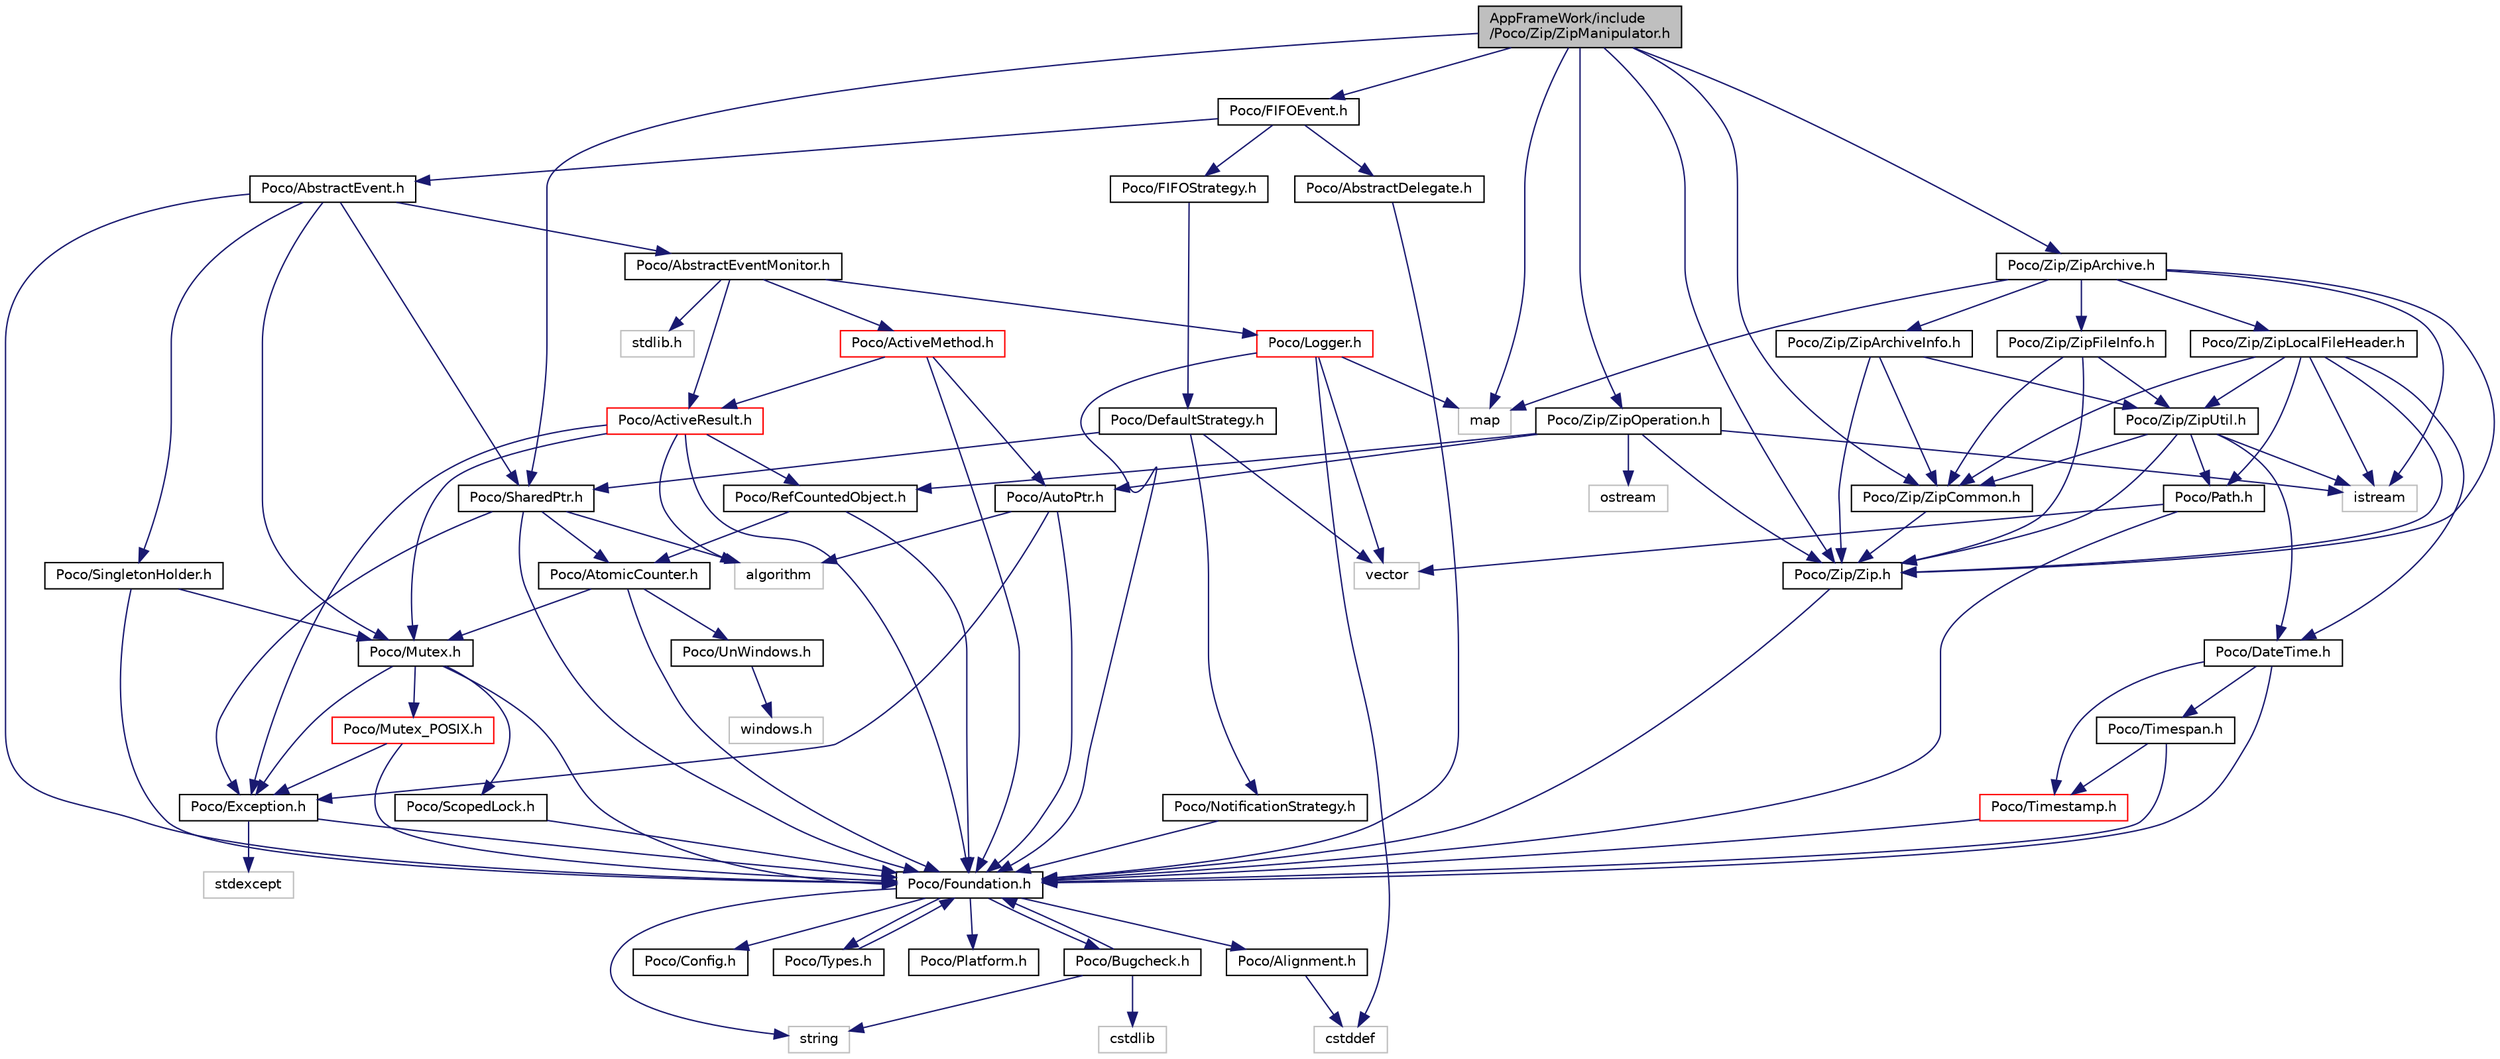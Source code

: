 digraph "AppFrameWork/include/Poco/Zip/ZipManipulator.h"
{
 // LATEX_PDF_SIZE
  edge [fontname="Helvetica",fontsize="10",labelfontname="Helvetica",labelfontsize="10"];
  node [fontname="Helvetica",fontsize="10",shape=record];
  Node1 [label="AppFrameWork/include\l/Poco/Zip/ZipManipulator.h",height=0.2,width=0.4,color="black", fillcolor="grey75", style="filled", fontcolor="black",tooltip=" "];
  Node1 -> Node2 [color="midnightblue",fontsize="10",style="solid",fontname="Helvetica"];
  Node2 [label="Poco/Zip/Zip.h",height=0.2,width=0.4,color="black", fillcolor="white", style="filled",URL="$Zip_8h.html",tooltip=" "];
  Node2 -> Node3 [color="midnightblue",fontsize="10",style="solid",fontname="Helvetica"];
  Node3 [label="Poco/Foundation.h",height=0.2,width=0.4,color="black", fillcolor="white", style="filled",URL="$Foundation_8h.html",tooltip=" "];
  Node3 -> Node4 [color="midnightblue",fontsize="10",style="solid",fontname="Helvetica"];
  Node4 [label="Poco/Config.h",height=0.2,width=0.4,color="black", fillcolor="white", style="filled",URL="$Config_8h.html",tooltip=" "];
  Node3 -> Node5 [color="midnightblue",fontsize="10",style="solid",fontname="Helvetica"];
  Node5 [label="Poco/Platform.h",height=0.2,width=0.4,color="black", fillcolor="white", style="filled",URL="$Platform_8h.html",tooltip=" "];
  Node3 -> Node6 [color="midnightblue",fontsize="10",style="solid",fontname="Helvetica"];
  Node6 [label="Poco/Alignment.h",height=0.2,width=0.4,color="black", fillcolor="white", style="filled",URL="$Alignment_8h.html",tooltip=" "];
  Node6 -> Node7 [color="midnightblue",fontsize="10",style="solid",fontname="Helvetica"];
  Node7 [label="cstddef",height=0.2,width=0.4,color="grey75", fillcolor="white", style="filled",tooltip=" "];
  Node3 -> Node8 [color="midnightblue",fontsize="10",style="solid",fontname="Helvetica"];
  Node8 [label="Poco/Bugcheck.h",height=0.2,width=0.4,color="black", fillcolor="white", style="filled",URL="$Bugcheck_8h.html",tooltip=" "];
  Node8 -> Node3 [color="midnightblue",fontsize="10",style="solid",fontname="Helvetica"];
  Node8 -> Node9 [color="midnightblue",fontsize="10",style="solid",fontname="Helvetica"];
  Node9 [label="string",height=0.2,width=0.4,color="grey75", fillcolor="white", style="filled",tooltip=" "];
  Node8 -> Node10 [color="midnightblue",fontsize="10",style="solid",fontname="Helvetica"];
  Node10 [label="cstdlib",height=0.2,width=0.4,color="grey75", fillcolor="white", style="filled",tooltip=" "];
  Node3 -> Node11 [color="midnightblue",fontsize="10",style="solid",fontname="Helvetica"];
  Node11 [label="Poco/Types.h",height=0.2,width=0.4,color="black", fillcolor="white", style="filled",URL="$Types_8h.html",tooltip=" "];
  Node11 -> Node3 [color="midnightblue",fontsize="10",style="solid",fontname="Helvetica"];
  Node3 -> Node9 [color="midnightblue",fontsize="10",style="solid",fontname="Helvetica"];
  Node1 -> Node12 [color="midnightblue",fontsize="10",style="solid",fontname="Helvetica"];
  Node12 [label="Poco/Zip/ZipArchive.h",height=0.2,width=0.4,color="black", fillcolor="white", style="filled",URL="$ZipArchive_8h.html",tooltip=" "];
  Node12 -> Node2 [color="midnightblue",fontsize="10",style="solid",fontname="Helvetica"];
  Node12 -> Node13 [color="midnightblue",fontsize="10",style="solid",fontname="Helvetica"];
  Node13 [label="Poco/Zip/ZipLocalFileHeader.h",height=0.2,width=0.4,color="black", fillcolor="white", style="filled",URL="$ZipLocalFileHeader_8h.html",tooltip=" "];
  Node13 -> Node2 [color="midnightblue",fontsize="10",style="solid",fontname="Helvetica"];
  Node13 -> Node14 [color="midnightblue",fontsize="10",style="solid",fontname="Helvetica"];
  Node14 [label="Poco/Zip/ZipUtil.h",height=0.2,width=0.4,color="black", fillcolor="white", style="filled",URL="$ZipUtil_8h.html",tooltip=" "];
  Node14 -> Node2 [color="midnightblue",fontsize="10",style="solid",fontname="Helvetica"];
  Node14 -> Node15 [color="midnightblue",fontsize="10",style="solid",fontname="Helvetica"];
  Node15 [label="Poco/Zip/ZipCommon.h",height=0.2,width=0.4,color="black", fillcolor="white", style="filled",URL="$ZipCommon_8h.html",tooltip=" "];
  Node15 -> Node2 [color="midnightblue",fontsize="10",style="solid",fontname="Helvetica"];
  Node14 -> Node16 [color="midnightblue",fontsize="10",style="solid",fontname="Helvetica"];
  Node16 [label="Poco/DateTime.h",height=0.2,width=0.4,color="black", fillcolor="white", style="filled",URL="$DateTime_8h.html",tooltip=" "];
  Node16 -> Node3 [color="midnightblue",fontsize="10",style="solid",fontname="Helvetica"];
  Node16 -> Node17 [color="midnightblue",fontsize="10",style="solid",fontname="Helvetica"];
  Node17 [label="Poco/Timestamp.h",height=0.2,width=0.4,color="red", fillcolor="white", style="filled",URL="$Timestamp_8h.html",tooltip=" "];
  Node17 -> Node3 [color="midnightblue",fontsize="10",style="solid",fontname="Helvetica"];
  Node16 -> Node19 [color="midnightblue",fontsize="10",style="solid",fontname="Helvetica"];
  Node19 [label="Poco/Timespan.h",height=0.2,width=0.4,color="black", fillcolor="white", style="filled",URL="$Timespan_8h.html",tooltip=" "];
  Node19 -> Node3 [color="midnightblue",fontsize="10",style="solid",fontname="Helvetica"];
  Node19 -> Node17 [color="midnightblue",fontsize="10",style="solid",fontname="Helvetica"];
  Node14 -> Node20 [color="midnightblue",fontsize="10",style="solid",fontname="Helvetica"];
  Node20 [label="Poco/Path.h",height=0.2,width=0.4,color="black", fillcolor="white", style="filled",URL="$Path_8h.html",tooltip=" "];
  Node20 -> Node3 [color="midnightblue",fontsize="10",style="solid",fontname="Helvetica"];
  Node20 -> Node21 [color="midnightblue",fontsize="10",style="solid",fontname="Helvetica"];
  Node21 [label="vector",height=0.2,width=0.4,color="grey75", fillcolor="white", style="filled",tooltip=" "];
  Node14 -> Node22 [color="midnightblue",fontsize="10",style="solid",fontname="Helvetica"];
  Node22 [label="istream",height=0.2,width=0.4,color="grey75", fillcolor="white", style="filled",tooltip=" "];
  Node13 -> Node15 [color="midnightblue",fontsize="10",style="solid",fontname="Helvetica"];
  Node13 -> Node16 [color="midnightblue",fontsize="10",style="solid",fontname="Helvetica"];
  Node13 -> Node20 [color="midnightblue",fontsize="10",style="solid",fontname="Helvetica"];
  Node13 -> Node22 [color="midnightblue",fontsize="10",style="solid",fontname="Helvetica"];
  Node12 -> Node23 [color="midnightblue",fontsize="10",style="solid",fontname="Helvetica"];
  Node23 [label="Poco/Zip/ZipFileInfo.h",height=0.2,width=0.4,color="black", fillcolor="white", style="filled",URL="$ZipFileInfo_8h.html",tooltip=" "];
  Node23 -> Node2 [color="midnightblue",fontsize="10",style="solid",fontname="Helvetica"];
  Node23 -> Node15 [color="midnightblue",fontsize="10",style="solid",fontname="Helvetica"];
  Node23 -> Node14 [color="midnightblue",fontsize="10",style="solid",fontname="Helvetica"];
  Node12 -> Node24 [color="midnightblue",fontsize="10",style="solid",fontname="Helvetica"];
  Node24 [label="Poco/Zip/ZipArchiveInfo.h",height=0.2,width=0.4,color="black", fillcolor="white", style="filled",URL="$ZipArchiveInfo_8h.html",tooltip=" "];
  Node24 -> Node2 [color="midnightblue",fontsize="10",style="solid",fontname="Helvetica"];
  Node24 -> Node15 [color="midnightblue",fontsize="10",style="solid",fontname="Helvetica"];
  Node24 -> Node14 [color="midnightblue",fontsize="10",style="solid",fontname="Helvetica"];
  Node12 -> Node22 [color="midnightblue",fontsize="10",style="solid",fontname="Helvetica"];
  Node12 -> Node25 [color="midnightblue",fontsize="10",style="solid",fontname="Helvetica"];
  Node25 [label="map",height=0.2,width=0.4,color="grey75", fillcolor="white", style="filled",tooltip=" "];
  Node1 -> Node15 [color="midnightblue",fontsize="10",style="solid",fontname="Helvetica"];
  Node1 -> Node26 [color="midnightblue",fontsize="10",style="solid",fontname="Helvetica"];
  Node26 [label="Poco/Zip/ZipOperation.h",height=0.2,width=0.4,color="black", fillcolor="white", style="filled",URL="$ZipOperation_8h.html",tooltip=" "];
  Node26 -> Node2 [color="midnightblue",fontsize="10",style="solid",fontname="Helvetica"];
  Node26 -> Node27 [color="midnightblue",fontsize="10",style="solid",fontname="Helvetica"];
  Node27 [label="Poco/RefCountedObject.h",height=0.2,width=0.4,color="black", fillcolor="white", style="filled",URL="$RefCountedObject_8h.html",tooltip=" "];
  Node27 -> Node3 [color="midnightblue",fontsize="10",style="solid",fontname="Helvetica"];
  Node27 -> Node28 [color="midnightblue",fontsize="10",style="solid",fontname="Helvetica"];
  Node28 [label="Poco/AtomicCounter.h",height=0.2,width=0.4,color="black", fillcolor="white", style="filled",URL="$AtomicCounter_8h.html",tooltip=" "];
  Node28 -> Node3 [color="midnightblue",fontsize="10",style="solid",fontname="Helvetica"];
  Node28 -> Node29 [color="midnightblue",fontsize="10",style="solid",fontname="Helvetica"];
  Node29 [label="Poco/UnWindows.h",height=0.2,width=0.4,color="black", fillcolor="white", style="filled",URL="$UnWindows_8h.html",tooltip=" "];
  Node29 -> Node30 [color="midnightblue",fontsize="10",style="solid",fontname="Helvetica"];
  Node30 [label="windows.h",height=0.2,width=0.4,color="grey75", fillcolor="white", style="filled",tooltip=" "];
  Node28 -> Node31 [color="midnightblue",fontsize="10",style="solid",fontname="Helvetica"];
  Node31 [label="Poco/Mutex.h",height=0.2,width=0.4,color="black", fillcolor="white", style="filled",URL="$Mutex_8h.html",tooltip=" "];
  Node31 -> Node3 [color="midnightblue",fontsize="10",style="solid",fontname="Helvetica"];
  Node31 -> Node32 [color="midnightblue",fontsize="10",style="solid",fontname="Helvetica"];
  Node32 [label="Poco/Exception.h",height=0.2,width=0.4,color="black", fillcolor="white", style="filled",URL="$Exception_8h.html",tooltip=" "];
  Node32 -> Node3 [color="midnightblue",fontsize="10",style="solid",fontname="Helvetica"];
  Node32 -> Node33 [color="midnightblue",fontsize="10",style="solid",fontname="Helvetica"];
  Node33 [label="stdexcept",height=0.2,width=0.4,color="grey75", fillcolor="white", style="filled",tooltip=" "];
  Node31 -> Node34 [color="midnightblue",fontsize="10",style="solid",fontname="Helvetica"];
  Node34 [label="Poco/ScopedLock.h",height=0.2,width=0.4,color="black", fillcolor="white", style="filled",URL="$ScopedLock_8h.html",tooltip=" "];
  Node34 -> Node3 [color="midnightblue",fontsize="10",style="solid",fontname="Helvetica"];
  Node31 -> Node35 [color="midnightblue",fontsize="10",style="solid",fontname="Helvetica"];
  Node35 [label="Poco/Mutex_POSIX.h",height=0.2,width=0.4,color="red", fillcolor="white", style="filled",URL="$Mutex__POSIX_8h.html",tooltip=" "];
  Node35 -> Node3 [color="midnightblue",fontsize="10",style="solid",fontname="Helvetica"];
  Node35 -> Node32 [color="midnightblue",fontsize="10",style="solid",fontname="Helvetica"];
  Node26 -> Node38 [color="midnightblue",fontsize="10",style="solid",fontname="Helvetica"];
  Node38 [label="Poco/AutoPtr.h",height=0.2,width=0.4,color="black", fillcolor="white", style="filled",URL="$AutoPtr_8h.html",tooltip=" "];
  Node38 -> Node3 [color="midnightblue",fontsize="10",style="solid",fontname="Helvetica"];
  Node38 -> Node32 [color="midnightblue",fontsize="10",style="solid",fontname="Helvetica"];
  Node38 -> Node39 [color="midnightblue",fontsize="10",style="solid",fontname="Helvetica"];
  Node39 [label="algorithm",height=0.2,width=0.4,color="grey75", fillcolor="white", style="filled",tooltip=" "];
  Node26 -> Node40 [color="midnightblue",fontsize="10",style="solid",fontname="Helvetica"];
  Node40 [label="ostream",height=0.2,width=0.4,color="grey75", fillcolor="white", style="filled",tooltip=" "];
  Node26 -> Node22 [color="midnightblue",fontsize="10",style="solid",fontname="Helvetica"];
  Node1 -> Node41 [color="midnightblue",fontsize="10",style="solid",fontname="Helvetica"];
  Node41 [label="Poco/FIFOEvent.h",height=0.2,width=0.4,color="black", fillcolor="white", style="filled",URL="$FIFOEvent_8h.html",tooltip=" "];
  Node41 -> Node42 [color="midnightblue",fontsize="10",style="solid",fontname="Helvetica"];
  Node42 [label="Poco/AbstractEvent.h",height=0.2,width=0.4,color="black", fillcolor="white", style="filled",URL="$AbstractEvent_8h.html",tooltip=" "];
  Node42 -> Node3 [color="midnightblue",fontsize="10",style="solid",fontname="Helvetica"];
  Node42 -> Node43 [color="midnightblue",fontsize="10",style="solid",fontname="Helvetica"];
  Node43 [label="Poco/SingletonHolder.h",height=0.2,width=0.4,color="black", fillcolor="white", style="filled",URL="$SingletonHolder_8h.html",tooltip=" "];
  Node43 -> Node3 [color="midnightblue",fontsize="10",style="solid",fontname="Helvetica"];
  Node43 -> Node31 [color="midnightblue",fontsize="10",style="solid",fontname="Helvetica"];
  Node42 -> Node44 [color="midnightblue",fontsize="10",style="solid",fontname="Helvetica"];
  Node44 [label="Poco/SharedPtr.h",height=0.2,width=0.4,color="black", fillcolor="white", style="filled",URL="$SharedPtr_8h.html",tooltip=" "];
  Node44 -> Node3 [color="midnightblue",fontsize="10",style="solid",fontname="Helvetica"];
  Node44 -> Node32 [color="midnightblue",fontsize="10",style="solid",fontname="Helvetica"];
  Node44 -> Node28 [color="midnightblue",fontsize="10",style="solid",fontname="Helvetica"];
  Node44 -> Node39 [color="midnightblue",fontsize="10",style="solid",fontname="Helvetica"];
  Node42 -> Node31 [color="midnightblue",fontsize="10",style="solid",fontname="Helvetica"];
  Node42 -> Node45 [color="midnightblue",fontsize="10",style="solid",fontname="Helvetica"];
  Node45 [label="Poco/AbstractEventMonitor.h",height=0.2,width=0.4,color="black", fillcolor="white", style="filled",URL="$AbstractEventMonitor_8h.html",tooltip=" "];
  Node45 -> Node46 [color="midnightblue",fontsize="10",style="solid",fontname="Helvetica"];
  Node46 [label="Poco/ActiveResult.h",height=0.2,width=0.4,color="red", fillcolor="white", style="filled",URL="$ActiveResult_8h.html",tooltip=" "];
  Node46 -> Node3 [color="midnightblue",fontsize="10",style="solid",fontname="Helvetica"];
  Node46 -> Node31 [color="midnightblue",fontsize="10",style="solid",fontname="Helvetica"];
  Node46 -> Node27 [color="midnightblue",fontsize="10",style="solid",fontname="Helvetica"];
  Node46 -> Node32 [color="midnightblue",fontsize="10",style="solid",fontname="Helvetica"];
  Node46 -> Node39 [color="midnightblue",fontsize="10",style="solid",fontname="Helvetica"];
  Node45 -> Node49 [color="midnightblue",fontsize="10",style="solid",fontname="Helvetica"];
  Node49 [label="Poco/ActiveMethod.h",height=0.2,width=0.4,color="red", fillcolor="white", style="filled",URL="$ActiveMethod_8h.html",tooltip=" "];
  Node49 -> Node3 [color="midnightblue",fontsize="10",style="solid",fontname="Helvetica"];
  Node49 -> Node46 [color="midnightblue",fontsize="10",style="solid",fontname="Helvetica"];
  Node49 -> Node38 [color="midnightblue",fontsize="10",style="solid",fontname="Helvetica"];
  Node45 -> Node59 [color="midnightblue",fontsize="10",style="solid",fontname="Helvetica"];
  Node59 [label="Poco/Logger.h",height=0.2,width=0.4,color="red", fillcolor="white", style="filled",URL="$Logger_8h.html",tooltip=" "];
  Node59 -> Node3 [color="midnightblue",fontsize="10",style="solid",fontname="Helvetica"];
  Node59 -> Node25 [color="midnightblue",fontsize="10",style="solid",fontname="Helvetica"];
  Node59 -> Node21 [color="midnightblue",fontsize="10",style="solid",fontname="Helvetica"];
  Node59 -> Node7 [color="midnightblue",fontsize="10",style="solid",fontname="Helvetica"];
  Node45 -> Node70 [color="midnightblue",fontsize="10",style="solid",fontname="Helvetica"];
  Node70 [label="stdlib.h",height=0.2,width=0.4,color="grey75", fillcolor="white", style="filled",tooltip=" "];
  Node41 -> Node71 [color="midnightblue",fontsize="10",style="solid",fontname="Helvetica"];
  Node71 [label="Poco/FIFOStrategy.h",height=0.2,width=0.4,color="black", fillcolor="white", style="filled",URL="$FIFOStrategy_8h.html",tooltip=" "];
  Node71 -> Node72 [color="midnightblue",fontsize="10",style="solid",fontname="Helvetica"];
  Node72 [label="Poco/DefaultStrategy.h",height=0.2,width=0.4,color="black", fillcolor="white", style="filled",URL="$DefaultStrategy_8h.html",tooltip=" "];
  Node72 -> Node73 [color="midnightblue",fontsize="10",style="solid",fontname="Helvetica"];
  Node73 [label="Poco/NotificationStrategy.h",height=0.2,width=0.4,color="black", fillcolor="white", style="filled",URL="$NotificationStrategy_8h.html",tooltip=" "];
  Node73 -> Node3 [color="midnightblue",fontsize="10",style="solid",fontname="Helvetica"];
  Node72 -> Node44 [color="midnightblue",fontsize="10",style="solid",fontname="Helvetica"];
  Node72 -> Node21 [color="midnightblue",fontsize="10",style="solid",fontname="Helvetica"];
  Node41 -> Node74 [color="midnightblue",fontsize="10",style="solid",fontname="Helvetica"];
  Node74 [label="Poco/AbstractDelegate.h",height=0.2,width=0.4,color="black", fillcolor="white", style="filled",URL="$AbstractDelegate_8h.html",tooltip=" "];
  Node74 -> Node3 [color="midnightblue",fontsize="10",style="solid",fontname="Helvetica"];
  Node1 -> Node44 [color="midnightblue",fontsize="10",style="solid",fontname="Helvetica"];
  Node1 -> Node25 [color="midnightblue",fontsize="10",style="solid",fontname="Helvetica"];
}

